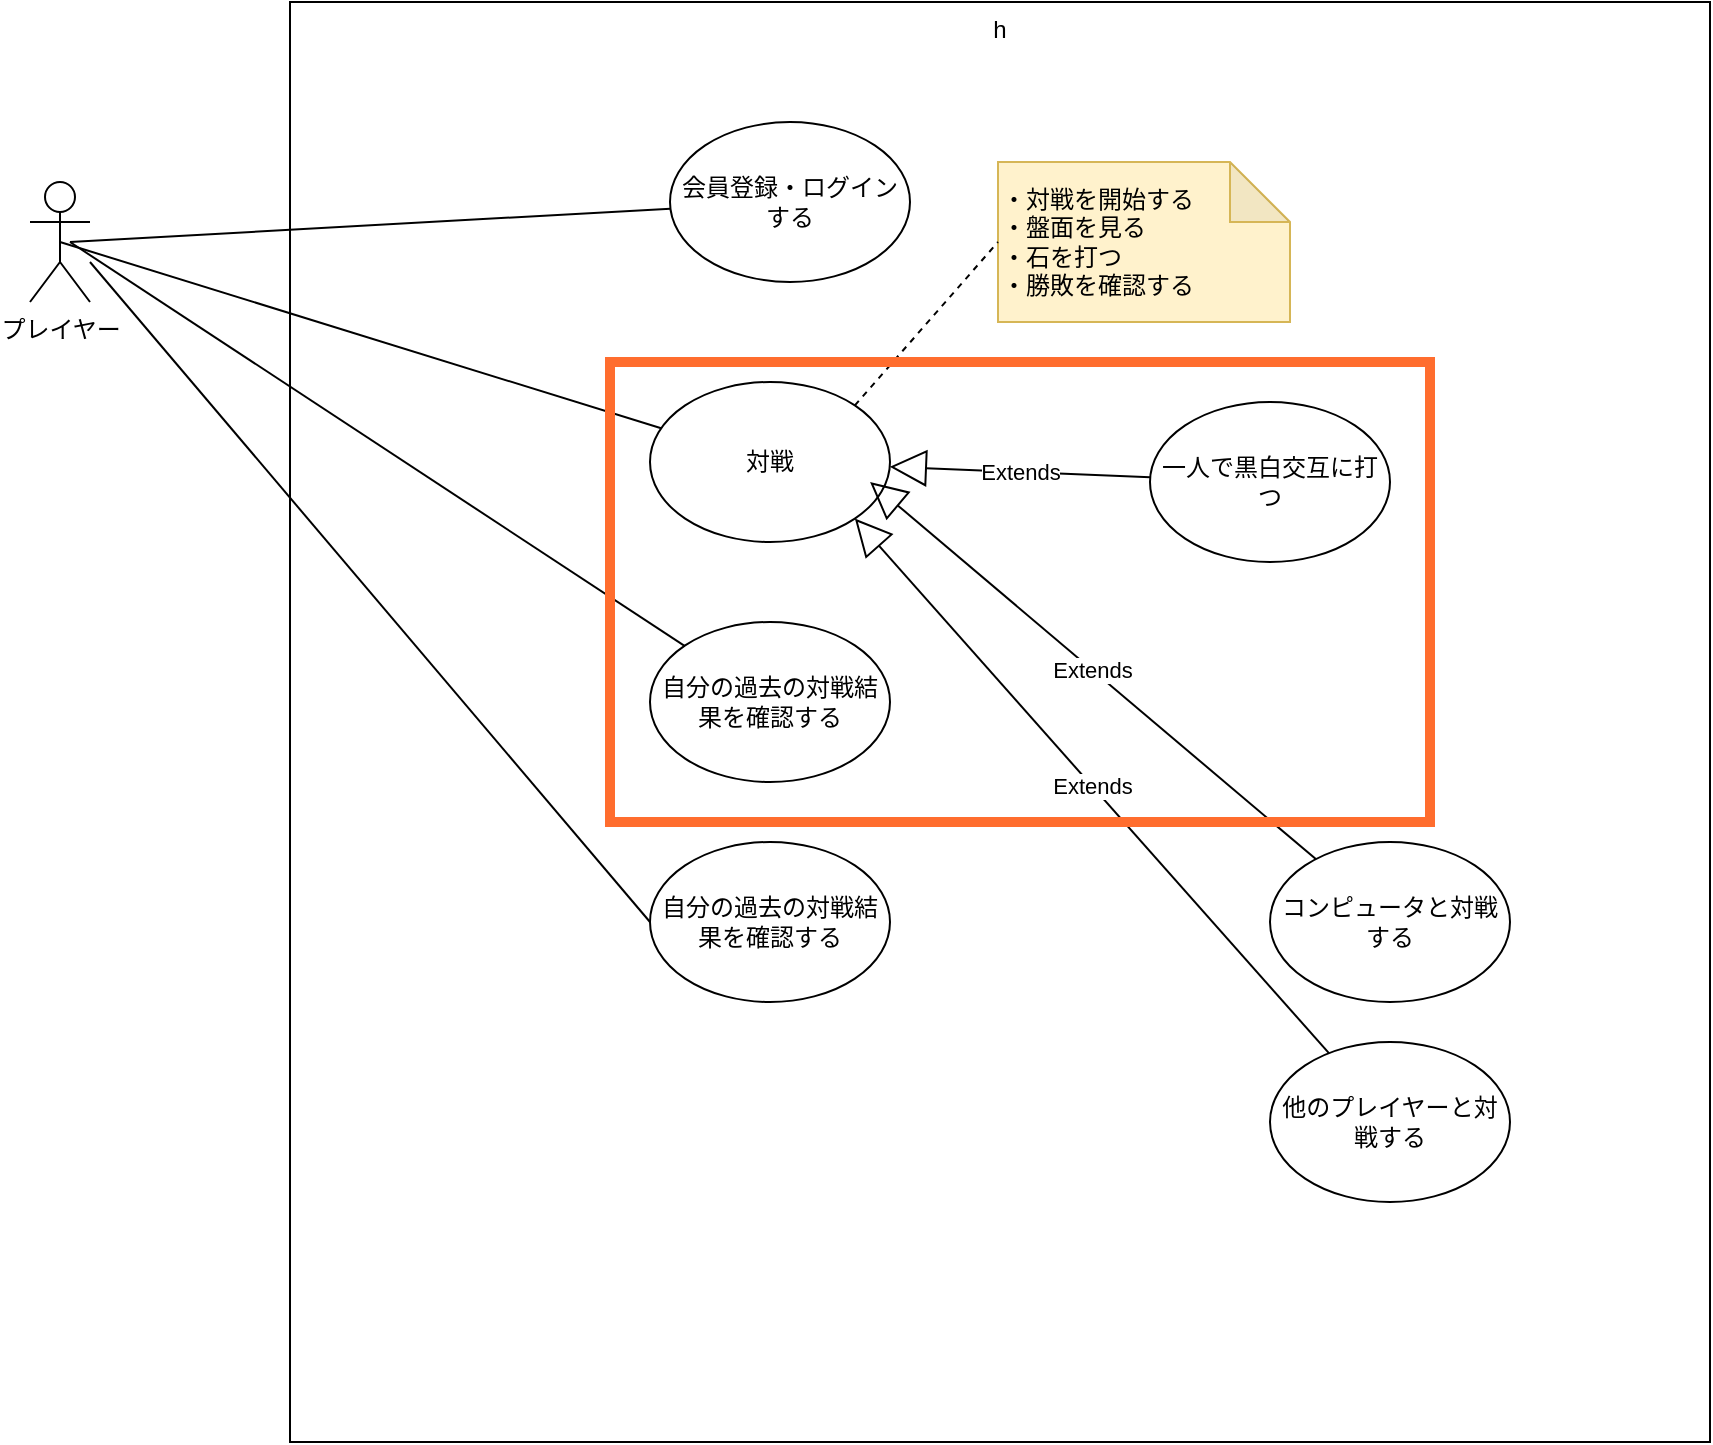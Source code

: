 <mxfile>
    <diagram id="F9maPq765cC02XgdmzaD" name="ページ1">
        <mxGraphModel dx="2054" dy="1510" grid="1" gridSize="10" guides="1" tooltips="1" connect="1" arrows="1" fold="1" page="1" pageScale="1" pageWidth="827" pageHeight="1169" math="0" shadow="0">
            <root>
                <mxCell id="0"/>
                <mxCell id="1" parent="0"/>
                <mxCell id="2" value="h" style="rounded=0;whiteSpace=wrap;html=1;verticalAlign=top;" vertex="1" parent="1">
                    <mxGeometry y="220" width="710" height="720" as="geometry"/>
                </mxCell>
                <mxCell id="3" value="プレイヤー" style="shape=umlActor;verticalLabelPosition=bottom;verticalAlign=top;html=1;outlineConnect=0;" vertex="1" parent="1">
                    <mxGeometry x="-130" y="310" width="30" height="60" as="geometry"/>
                </mxCell>
                <mxCell id="6" value="対戦" style="ellipse;whiteSpace=wrap;html=1;" vertex="1" parent="1">
                    <mxGeometry x="180" y="410" width="120" height="80" as="geometry"/>
                </mxCell>
                <mxCell id="7" value="" style="endArrow=none;html=1;exitX=0.5;exitY=0.5;exitDx=0;exitDy=0;exitPerimeter=0;" edge="1" parent="1" source="3" target="6">
                    <mxGeometry width="50" height="50" relative="1" as="geometry">
                        <mxPoint x="390" y="640" as="sourcePoint"/>
                        <mxPoint x="440" y="590" as="targetPoint"/>
                    </mxGeometry>
                </mxCell>
                <mxCell id="10" value="・対戦を開始する&lt;br&gt;・盤面を見る&lt;br&gt;・石を打つ&lt;br&gt;・勝敗を確認する&lt;br&gt;" style="shape=note;whiteSpace=wrap;html=1;backgroundOutline=1;darkOpacity=0.05;fillColor=#fff2cc;strokeColor=#d6b656;align=left;" vertex="1" parent="1">
                    <mxGeometry x="354" y="300" width="146" height="80" as="geometry"/>
                </mxCell>
                <mxCell id="12" value="" style="endArrow=none;dashed=1;html=1;exitX=1;exitY=0;exitDx=0;exitDy=0;entryX=0;entryY=0.5;entryDx=0;entryDy=0;entryPerimeter=0;" edge="1" parent="1" source="6" target="10">
                    <mxGeometry width="50" height="50" relative="1" as="geometry">
                        <mxPoint x="390" y="590" as="sourcePoint"/>
                        <mxPoint x="440" y="540" as="targetPoint"/>
                    </mxGeometry>
                </mxCell>
                <mxCell id="13" value="自分の過去の対戦結果を確認する" style="ellipse;whiteSpace=wrap;html=1;" vertex="1" parent="1">
                    <mxGeometry x="180" y="530" width="120" height="80" as="geometry"/>
                </mxCell>
                <mxCell id="14" value="会員登録・ログインする" style="ellipse;whiteSpace=wrap;html=1;" vertex="1" parent="1">
                    <mxGeometry x="190" y="280" width="120" height="80" as="geometry"/>
                </mxCell>
                <mxCell id="15" value="一人で黒白交互に打つ" style="ellipse;whiteSpace=wrap;html=1;" vertex="1" parent="1">
                    <mxGeometry x="430" y="420" width="120" height="80" as="geometry"/>
                </mxCell>
                <mxCell id="16" value="コンピュータと対戦する" style="ellipse;whiteSpace=wrap;html=1;" vertex="1" parent="1">
                    <mxGeometry x="490" y="640" width="120" height="80" as="geometry"/>
                </mxCell>
                <mxCell id="17" value="他のプレイヤーと対戦する" style="ellipse;whiteSpace=wrap;html=1;" vertex="1" parent="1">
                    <mxGeometry x="490" y="740" width="120" height="80" as="geometry"/>
                </mxCell>
                <mxCell id="18" value="自分の過去の対戦結果を確認する" style="ellipse;whiteSpace=wrap;html=1;" vertex="1" parent="1">
                    <mxGeometry x="180" y="640" width="120" height="80" as="geometry"/>
                </mxCell>
                <mxCell id="19" value="" style="endArrow=none;html=1;" edge="1" parent="1" target="14">
                    <mxGeometry width="50" height="50" relative="1" as="geometry">
                        <mxPoint x="-110" y="340" as="sourcePoint"/>
                        <mxPoint x="440" y="530" as="targetPoint"/>
                    </mxGeometry>
                </mxCell>
                <mxCell id="20" value="Extends" style="endArrow=block;endSize=16;endFill=0;html=1;" edge="1" parent="1" source="15" target="6">
                    <mxGeometry width="160" relative="1" as="geometry">
                        <mxPoint x="330" y="550" as="sourcePoint"/>
                        <mxPoint x="490" y="550" as="targetPoint"/>
                    </mxGeometry>
                </mxCell>
                <mxCell id="21" value="Extends" style="endArrow=block;endSize=16;endFill=0;html=1;entryX=0.917;entryY=0.625;entryDx=0;entryDy=0;entryPerimeter=0;" edge="1" parent="1" source="16" target="6">
                    <mxGeometry width="160" relative="1" as="geometry">
                        <mxPoint x="370.168" y="467.008" as="sourcePoint"/>
                        <mxPoint x="309.793" y="463.322" as="targetPoint"/>
                    </mxGeometry>
                </mxCell>
                <mxCell id="22" value="Extends" style="endArrow=block;endSize=16;endFill=0;html=1;entryX=1;entryY=1;entryDx=0;entryDy=0;" edge="1" parent="1" source="17" target="6">
                    <mxGeometry width="160" relative="1" as="geometry">
                        <mxPoint x="330" y="550" as="sourcePoint"/>
                        <mxPoint x="490" y="550" as="targetPoint"/>
                    </mxGeometry>
                </mxCell>
                <mxCell id="25" value="" style="endArrow=none;html=1;" edge="1" parent="1" source="13">
                    <mxGeometry width="50" height="50" relative="1" as="geometry">
                        <mxPoint x="390" y="580" as="sourcePoint"/>
                        <mxPoint x="-110" y="340" as="targetPoint"/>
                    </mxGeometry>
                </mxCell>
                <mxCell id="27" value="" style="endArrow=none;html=1;exitX=0;exitY=0.5;exitDx=0;exitDy=0;" edge="1" parent="1" source="18">
                    <mxGeometry width="50" height="50" relative="1" as="geometry">
                        <mxPoint x="207.269" y="551.92" as="sourcePoint"/>
                        <mxPoint x="-100" y="350" as="targetPoint"/>
                    </mxGeometry>
                </mxCell>
                <mxCell id="29" value="" style="rounded=0;whiteSpace=wrap;html=1;labelBackgroundColor=none;labelBorderColor=none;fillColor=none;strokeColor=#FF6D2E;strokeWidth=5;" vertex="1" parent="1">
                    <mxGeometry x="160" y="400" width="410" height="230" as="geometry"/>
                </mxCell>
            </root>
        </mxGraphModel>
    </diagram>
</mxfile>